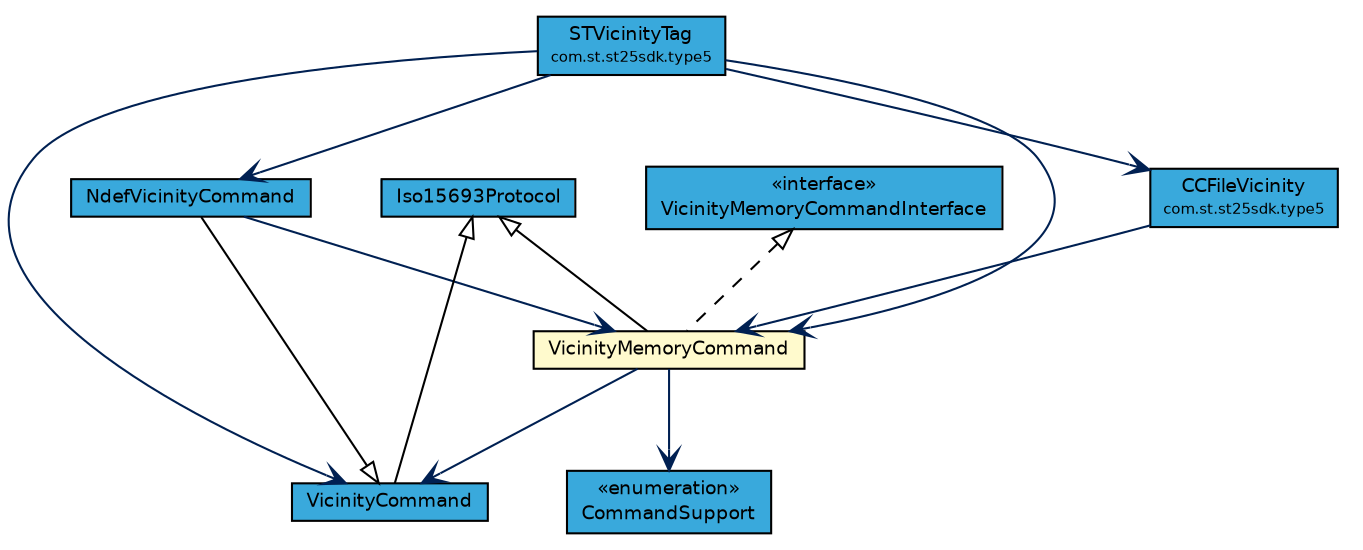 #!/usr/local/bin/dot
#
# Class diagram 
# Generated by UMLGraph version R5_7_2-3-gee82a7 (http://www.umlgraph.org/)
#

digraph G {
	edge [fontname="Helvetica",fontsize=10,labelfontname="Helvetica",labelfontsize=10];
	node [fontname="Helvetica",fontsize=10,shape=plaintext];
	nodesep=0.25;
	ranksep=0.5;
	// com.st.st25sdk.command.NdefVicinityCommand
	c38442 [label=<<table title="com.st.st25sdk.command.NdefVicinityCommand" border="0" cellborder="1" cellspacing="0" cellpadding="2" port="p" bgcolor="#39a9dc" href="./NdefVicinityCommand.html">
		<tr><td><table border="0" cellspacing="0" cellpadding="1">
<tr><td align="center" balign="center"> NdefVicinityCommand </td></tr>
		</table></td></tr>
		</table>>, URL="./NdefVicinityCommand.html", fontname="Helvetica", fontcolor="black", fontsize=9.0];
	// com.st.st25sdk.command.VicinityCommand
	c38446 [label=<<table title="com.st.st25sdk.command.VicinityCommand" border="0" cellborder="1" cellspacing="0" cellpadding="2" port="p" bgcolor="#39a9dc" href="./VicinityCommand.html">
		<tr><td><table border="0" cellspacing="0" cellpadding="1">
<tr><td align="center" balign="center"> VicinityCommand </td></tr>
		</table></td></tr>
		</table>>, URL="./VicinityCommand.html", fontname="Helvetica", fontcolor="black", fontsize=9.0];
	// com.st.st25sdk.command.VicinityMemoryCommandInterface
	c38451 [label=<<table title="com.st.st25sdk.command.VicinityMemoryCommandInterface" border="0" cellborder="1" cellspacing="0" cellpadding="2" port="p" bgcolor="#39a9dc" href="./VicinityMemoryCommandInterface.html">
		<tr><td><table border="0" cellspacing="0" cellpadding="1">
<tr><td align="center" balign="center"> &#171;interface&#187; </td></tr>
<tr><td align="center" balign="center"> VicinityMemoryCommandInterface </td></tr>
		</table></td></tr>
		</table>>, URL="./VicinityMemoryCommandInterface.html", fontname="Helvetica", fontcolor="black", fontsize=9.0];
	// com.st.st25sdk.command.VicinityMemoryCommand
	c38458 [label=<<table title="com.st.st25sdk.command.VicinityMemoryCommand" border="0" cellborder="1" cellspacing="0" cellpadding="2" port="p" bgcolor="lemonChiffon" href="./VicinityMemoryCommand.html">
		<tr><td><table border="0" cellspacing="0" cellpadding="1">
<tr><td align="center" balign="center"> VicinityMemoryCommand </td></tr>
		</table></td></tr>
		</table>>, URL="./VicinityMemoryCommand.html", fontname="Helvetica", fontcolor="black", fontsize=9.0];
	// com.st.st25sdk.command.VicinityMemoryCommand.CommandSupport
	c38459 [label=<<table title="com.st.st25sdk.command.VicinityMemoryCommand.CommandSupport" border="0" cellborder="1" cellspacing="0" cellpadding="2" port="p" bgcolor="#39a9dc" href="./VicinityMemoryCommand.CommandSupport.html">
		<tr><td><table border="0" cellspacing="0" cellpadding="1">
<tr><td align="center" balign="center"> &#171;enumeration&#187; </td></tr>
<tr><td align="center" balign="center"> CommandSupport </td></tr>
		</table></td></tr>
		</table>>, URL="./VicinityMemoryCommand.CommandSupport.html", fontname="Helvetica", fontcolor="black", fontsize=9.0];
	// com.st.st25sdk.command.Iso15693Protocol
	c38466 [label=<<table title="com.st.st25sdk.command.Iso15693Protocol" border="0" cellborder="1" cellspacing="0" cellpadding="2" port="p" bgcolor="#39a9dc" href="./Iso15693Protocol.html">
		<tr><td><table border="0" cellspacing="0" cellpadding="1">
<tr><td align="center" balign="center"> Iso15693Protocol </td></tr>
		</table></td></tr>
		</table>>, URL="./Iso15693Protocol.html", fontname="Helvetica", fontcolor="black", fontsize=9.0];
	// com.st.st25sdk.type5.CCFileVicinity
	c38552 [label=<<table title="com.st.st25sdk.type5.CCFileVicinity" border="0" cellborder="1" cellspacing="0" cellpadding="2" port="p" bgcolor="#39a9dc" href="../type5/CCFileVicinity.html">
		<tr><td><table border="0" cellspacing="0" cellpadding="1">
<tr><td align="center" balign="center"> CCFileVicinity </td></tr>
<tr><td align="center" balign="center"><font point-size="7.0"> com.st.st25sdk.type5 </font></td></tr>
		</table></td></tr>
		</table>>, URL="../type5/CCFileVicinity.html", fontname="Helvetica", fontcolor="black", fontsize=9.0];
	// com.st.st25sdk.type5.STVicinityTag
	c38559 [label=<<table title="com.st.st25sdk.type5.STVicinityTag" border="0" cellborder="1" cellspacing="0" cellpadding="2" port="p" bgcolor="#39a9dc" href="../type5/STVicinityTag.html">
		<tr><td><table border="0" cellspacing="0" cellpadding="1">
<tr><td align="center" balign="center"> STVicinityTag </td></tr>
<tr><td align="center" balign="center"><font point-size="7.0"> com.st.st25sdk.type5 </font></td></tr>
		</table></td></tr>
		</table>>, URL="../type5/STVicinityTag.html", fontname="Helvetica", fontcolor="black", fontsize=9.0];
	//com.st.st25sdk.command.NdefVicinityCommand extends com.st.st25sdk.command.VicinityCommand
	c38446:p -> c38442:p [dir=back,arrowtail=empty];
	//com.st.st25sdk.command.VicinityCommand extends com.st.st25sdk.command.Iso15693Protocol
	c38466:p -> c38446:p [dir=back,arrowtail=empty];
	//com.st.st25sdk.command.VicinityMemoryCommand extends com.st.st25sdk.command.Iso15693Protocol
	c38466:p -> c38458:p [dir=back,arrowtail=empty];
	//com.st.st25sdk.command.VicinityMemoryCommand implements com.st.st25sdk.command.VicinityMemoryCommandInterface
	c38451:p -> c38458:p [dir=back,arrowtail=empty,style=dashed];
	// com.st.st25sdk.command.NdefVicinityCommand NAVASSOC com.st.st25sdk.command.VicinityMemoryCommand
	c38442:p -> c38458:p [taillabel="", label="", headlabel="", fontname="Helvetica", fontcolor="#002052", fontsize=10.0, color="#002052", arrowhead=open];
	// com.st.st25sdk.command.VicinityMemoryCommand NAVASSOC com.st.st25sdk.command.VicinityCommand
	c38458:p -> c38446:p [taillabel="", label="", headlabel="", fontname="Helvetica", fontcolor="#002052", fontsize=10.0, color="#002052", arrowhead=open];
	// com.st.st25sdk.command.VicinityMemoryCommand NAVASSOC com.st.st25sdk.command.VicinityMemoryCommand.CommandSupport
	c38458:p -> c38459:p [taillabel="", label="", headlabel="", fontname="Helvetica", fontcolor="#002052", fontsize=10.0, color="#002052", arrowhead=open];
	// com.st.st25sdk.type5.CCFileVicinity NAVASSOC com.st.st25sdk.command.VicinityMemoryCommand
	c38552:p -> c38458:p [taillabel="", label="", headlabel="", fontname="Helvetica", fontcolor="#002052", fontsize=10.0, color="#002052", arrowhead=open];
	// com.st.st25sdk.type5.STVicinityTag NAVASSOC com.st.st25sdk.type5.CCFileVicinity
	c38559:p -> c38552:p [taillabel="", label="", headlabel="", fontname="Helvetica", fontcolor="#002052", fontsize=10.0, color="#002052", arrowhead=open];
	// com.st.st25sdk.type5.STVicinityTag NAVASSOC com.st.st25sdk.command.VicinityCommand
	c38559:p -> c38446:p [taillabel="", label="", headlabel="", fontname="Helvetica", fontcolor="#002052", fontsize=10.0, color="#002052", arrowhead=open];
	// com.st.st25sdk.type5.STVicinityTag NAVASSOC com.st.st25sdk.command.NdefVicinityCommand
	c38559:p -> c38442:p [taillabel="", label="", headlabel="", fontname="Helvetica", fontcolor="#002052", fontsize=10.0, color="#002052", arrowhead=open];
	// com.st.st25sdk.type5.STVicinityTag NAVASSOC com.st.st25sdk.command.VicinityMemoryCommand
	c38559:p -> c38458:p [taillabel="", label="", headlabel="", fontname="Helvetica", fontcolor="#002052", fontsize=10.0, color="#002052", arrowhead=open];
}


